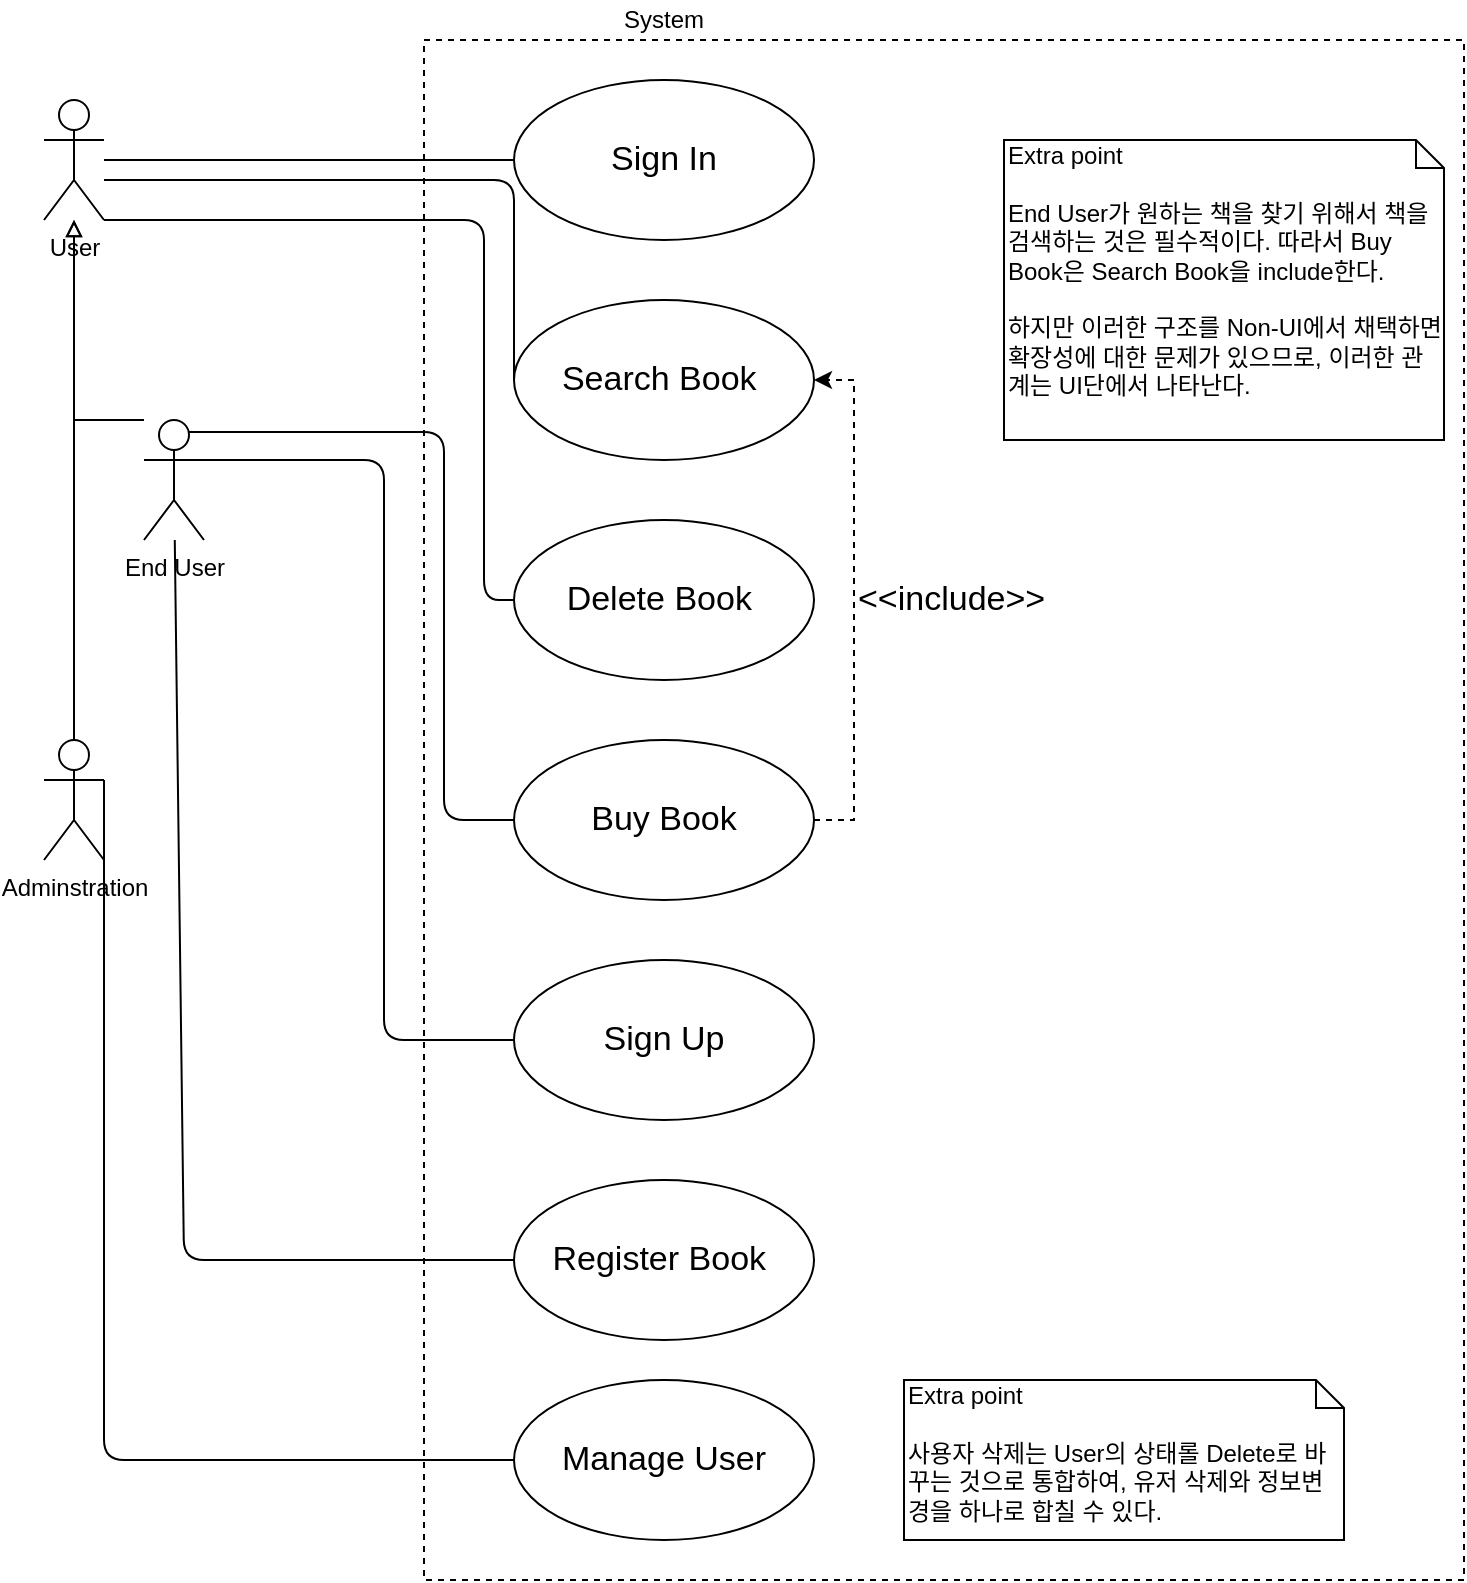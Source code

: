 <mxfile version="13.3.0" type="device"><diagram id="6hGFLwfOUW9BJ-s0fimq" name="Page-1"><mxGraphModel dx="946" dy="597" grid="1" gridSize="10" guides="1" tooltips="1" connect="1" arrows="1" fold="1" page="1" pageScale="1" pageWidth="827" pageHeight="1169" math="0" shadow="0"><root><mxCell id="0"/><mxCell id="1" parent="0"/><mxCell id="2" value="" style="rounded=0;whiteSpace=wrap;html=1;dashed=1;" parent="1" vertex="1"><mxGeometry x="280" y="70" width="520" height="770" as="geometry"/></mxCell><mxCell id="52" style="edgeStyle=orthogonalEdgeStyle;rounded=0;orthogonalLoop=1;jettySize=auto;html=1;labelBackgroundColor=none;fontSize=17;endArrow=block;endFill=0;" parent="1" source="3" target="13" edge="1"><mxGeometry relative="1" as="geometry"><Array as="points"><mxPoint x="105" y="260"/></Array></mxGeometry></mxCell><mxCell id="3" value="End User" style="shape=umlActor;verticalLabelPosition=bottom;labelBackgroundColor=none;verticalAlign=top;html=1;outlineConnect=0;fontStyle=0" parent="1" vertex="1"><mxGeometry x="140" y="260" width="30" height="60" as="geometry"/></mxCell><mxCell id="13" value="User" style="shape=umlActor;verticalLabelPosition=bottom;labelBackgroundColor=none;verticalAlign=top;html=1;outlineConnect=0;" parent="1" vertex="1"><mxGeometry x="90" y="100" width="30" height="60" as="geometry"/></mxCell><mxCell id="21" style="edgeStyle=orthogonalEdgeStyle;rounded=0;orthogonalLoop=1;jettySize=auto;html=1;exitX=0.5;exitY=0;exitDx=0;exitDy=0;exitPerimeter=0;endArrow=block;endFill=0;" parent="1" source="20" target="13" edge="1"><mxGeometry relative="1" as="geometry"/></mxCell><mxCell id="20" value="Adminstration" style="shape=umlActor;verticalLabelPosition=bottom;labelBackgroundColor=none;verticalAlign=top;html=1;outlineConnect=0;fontStyle=0" parent="1" vertex="1"><mxGeometry x="90" y="420" width="30" height="60" as="geometry"/></mxCell><mxCell id="22" value="System" style="text;html=1;strokeColor=none;fillColor=none;align=center;verticalAlign=middle;whiteSpace=wrap;rounded=0;labelBackgroundColor=none;" parent="1" vertex="1"><mxGeometry x="380" y="50" width="40" height="20" as="geometry"/></mxCell><mxCell id="28" value="Search Book&amp;nbsp;" style="ellipse;whiteSpace=wrap;html=1;labelBackgroundColor=none;fontSize=17;labelBorderColor=none;" parent="1" vertex="1"><mxGeometry x="325" y="200" width="150" height="80" as="geometry"/></mxCell><mxCell id="29" value="Sign In" style="ellipse;whiteSpace=wrap;html=1;labelBackgroundColor=none;fontSize=17;labelBorderColor=none;" parent="1" vertex="1"><mxGeometry x="325" y="90" width="150" height="80" as="geometry"/></mxCell><mxCell id="30" value="" style="endArrow=none;html=1;fontSize=17;entryX=0;entryY=0.5;entryDx=0;entryDy=0;" parent="1" source="13" target="29" edge="1"><mxGeometry width="50" height="50" relative="1" as="geometry"><mxPoint x="390" y="290" as="sourcePoint"/><mxPoint x="440" y="240" as="targetPoint"/></mxGeometry></mxCell><mxCell id="32" value="" style="endArrow=none;html=1;fontSize=17;entryX=0;entryY=0.5;entryDx=0;entryDy=0;" parent="1" target="28" edge="1"><mxGeometry width="50" height="50" relative="1" as="geometry"><mxPoint x="120" y="140" as="sourcePoint"/><mxPoint x="440" y="240" as="targetPoint"/><Array as="points"><mxPoint x="325" y="140"/></Array></mxGeometry></mxCell><mxCell id="34" value="Delete Book&amp;nbsp;" style="ellipse;whiteSpace=wrap;html=1;labelBackgroundColor=none;fontSize=17;labelBorderColor=none;" parent="1" vertex="1"><mxGeometry x="325" y="310" width="150" height="80" as="geometry"/></mxCell><mxCell id="35" value="Sign Up" style="ellipse;whiteSpace=wrap;html=1;labelBackgroundColor=none;fontSize=17;labelBorderColor=none;" parent="1" vertex="1"><mxGeometry x="325" y="530" width="150" height="80" as="geometry"/></mxCell><mxCell id="36" value="Manage User" style="ellipse;whiteSpace=wrap;html=1;labelBackgroundColor=none;fontSize=17;labelBorderColor=none;" parent="1" vertex="1"><mxGeometry x="325" y="740" width="150" height="80" as="geometry"/></mxCell><mxCell id="38" value="" style="endArrow=none;html=1;fontSize=17;entryX=0;entryY=0.5;entryDx=0;entryDy=0;" parent="1" target="35" edge="1"><mxGeometry width="50" height="50" relative="1" as="geometry"><mxPoint x="170" y="280" as="sourcePoint"/><mxPoint x="440" y="440" as="targetPoint"/><Array as="points"><mxPoint x="260" y="280"/><mxPoint x="260" y="570"/></Array></mxGeometry></mxCell><mxCell id="39" value="" style="endArrow=none;html=1;fontSize=17;entryX=0;entryY=0.5;entryDx=0;entryDy=0;exitX=1;exitY=1;exitDx=0;exitDy=0;exitPerimeter=0;" parent="1" source="13" target="34" edge="1"><mxGeometry width="50" height="50" relative="1" as="geometry"><mxPoint x="120" y="140" as="sourcePoint"/><mxPoint x="250" y="330" as="targetPoint"/><Array as="points"><mxPoint x="310" y="160"/><mxPoint x="310" y="350"/></Array></mxGeometry></mxCell><mxCell id="40" value="" style="endArrow=none;html=1;fontSize=17;exitX=1;exitY=0.333;exitDx=0;exitDy=0;exitPerimeter=0;entryX=0;entryY=0.5;entryDx=0;entryDy=0;" parent="1" source="20" target="36" edge="1"><mxGeometry width="50" height="50" relative="1" as="geometry"><mxPoint x="180" y="290" as="sourcePoint"/><mxPoint x="335" y="480" as="targetPoint"/><Array as="points"><mxPoint x="120" y="780"/></Array></mxGeometry></mxCell><mxCell id="46" value="&amp;lt;&amp;lt;include&amp;gt;&amp;gt;" style="edgeStyle=orthogonalEdgeStyle;rounded=0;orthogonalLoop=1;jettySize=auto;exitX=1;exitY=0.5;exitDx=0;exitDy=0;entryX=1;entryY=0.5;entryDx=0;entryDy=0;fontSize=17;dashed=1;labelPosition=right;verticalLabelPosition=middle;align=left;verticalAlign=middle;html=1;labelBackgroundColor=none;" parent="1" source="41" target="28" edge="1"><mxGeometry relative="1" as="geometry"/></mxCell><mxCell id="41" value="Buy Book" style="ellipse;whiteSpace=wrap;html=1;labelBackgroundColor=none;fontSize=17;labelBorderColor=none;" parent="1" vertex="1"><mxGeometry x="325" y="420" width="150" height="80" as="geometry"/></mxCell><mxCell id="42" value="" style="endArrow=none;html=1;fontSize=17;entryX=0;entryY=0.5;entryDx=0;entryDy=0;exitX=0.75;exitY=0.1;exitDx=0;exitDy=0;exitPerimeter=0;" parent="1" source="3" target="41" edge="1"><mxGeometry width="50" height="50" relative="1" as="geometry"><mxPoint x="170" y="280" as="sourcePoint"/><mxPoint x="335" y="580" as="targetPoint"/><Array as="points"><mxPoint x="290" y="266"/><mxPoint x="290" y="460"/></Array></mxGeometry></mxCell><mxCell id="47" value="Register Book&amp;nbsp;" style="ellipse;whiteSpace=wrap;html=1;labelBackgroundColor=none;fontSize=17;labelBorderColor=none;" parent="1" vertex="1"><mxGeometry x="325" y="640" width="150" height="80" as="geometry"/></mxCell><mxCell id="48" value="" style="endArrow=none;html=1;fontSize=17;entryX=0;entryY=0.5;entryDx=0;entryDy=0;" parent="1" source="3" target="47" edge="1"><mxGeometry width="50" height="50" relative="1" as="geometry"><mxPoint x="180" y="290" as="sourcePoint"/><mxPoint x="335" y="580" as="targetPoint"/><Array as="points"><mxPoint x="160" y="680"/></Array></mxGeometry></mxCell><mxCell id="_McsGP0u2G8c95-_i7M9-60" value="Extra point&lt;br&gt;&lt;br&gt;End User가 원하는 책을 찾기 위해서 책을 검색하는 것은 필수적이다. 따라서 Buy Book은 Search Book을 include한다.&lt;br&gt;&lt;br&gt;하지만 이러한 구조를 Non-UI에서 채택하면 확장성에 대한 문제가 있으므로, 이러한 관계는 UI단에서 나타난다." style="shape=note;whiteSpace=wrap;html=1;size=14;verticalAlign=top;align=left;spacingTop=-6;" parent="1" vertex="1"><mxGeometry x="570" y="120" width="220" height="150" as="geometry"/></mxCell><mxCell id="stUEM1CZ5VS2hCFM2070-60" value="Extra point&lt;br&gt;&lt;br&gt;사용자 삭제는 User의 상태롤 Delete로 바꾸는 것으로 통합하여, 유저 삭제와 정보변경을 하나로 합칠 수 있다." style="shape=note;whiteSpace=wrap;html=1;size=14;verticalAlign=top;align=left;spacingTop=-6;" vertex="1" parent="1"><mxGeometry x="520" y="740" width="220" height="80" as="geometry"/></mxCell></root></mxGraphModel></diagram></mxfile>